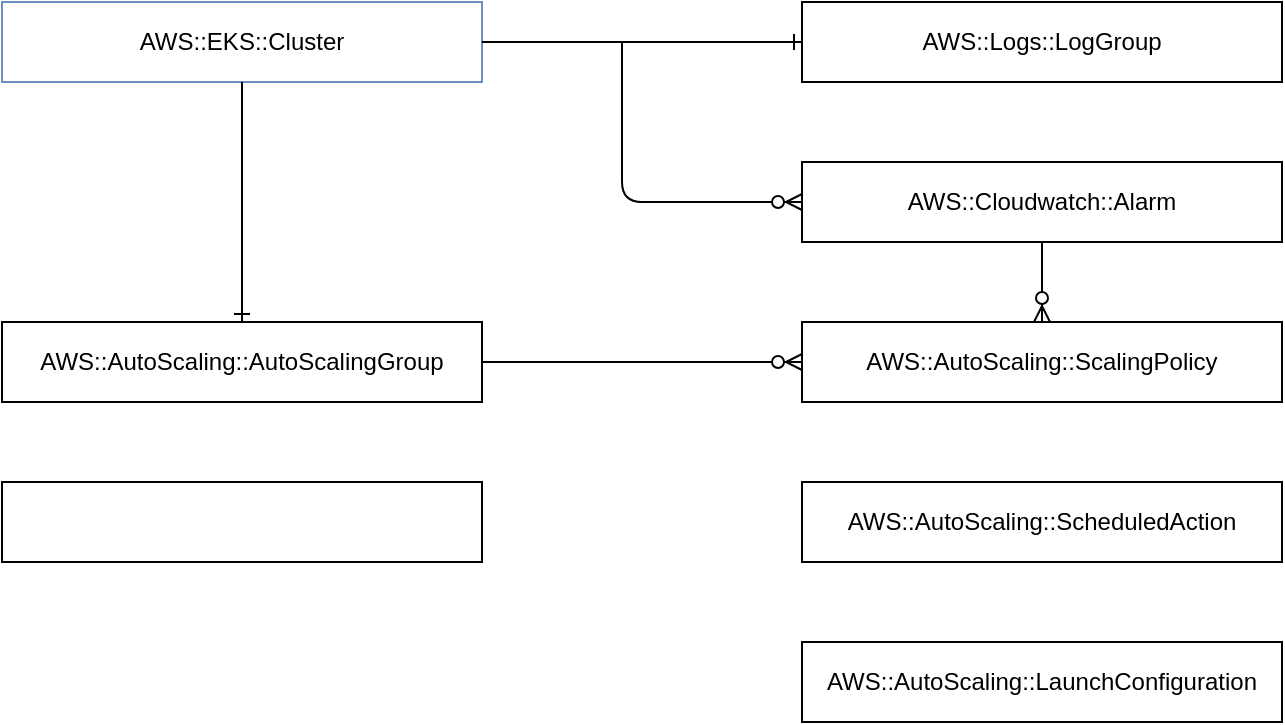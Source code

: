 <mxfile version="10.8.0" type="github"><diagram id="VL3moIbTaXk0YuQDFfrK" name="Page-1"><mxGraphModel dx="840" dy="483" grid="1" gridSize="10" guides="1" tooltips="1" connect="1" arrows="1" fold="1" page="1" pageScale="1" pageWidth="850" pageHeight="1100" math="0" shadow="0"><root><mxCell id="0"/><mxCell id="1" parent="0"/><mxCell id="BC-JCahsHy17xjeGWi9r-1" value="AWS::EKS::Cluster" style="rounded=0;whiteSpace=wrap;html=1;fillColor=none;strokeColor=#6c8ebf;" parent="1" vertex="1"><mxGeometry x="80" y="440" width="240" height="40" as="geometry"/></mxCell><mxCell id="BC-JCahsHy17xjeGWi9r-3" value="AWS::AutoScaling::AutoScalingGroup" style="rounded=0;whiteSpace=wrap;html=1;" parent="1" vertex="1"><mxGeometry x="80" y="600" width="240" height="40" as="geometry"/></mxCell><mxCell id="BC-JCahsHy17xjeGWi9r-4" value="AWS::AutoScaling::LaunchConfiguration" style="rounded=0;whiteSpace=wrap;html=1;" parent="1" vertex="1"><mxGeometry x="480" y="760" width="240" height="40" as="geometry"/></mxCell><mxCell id="BC-JCahsHy17xjeGWi9r-5" value="" style="rounded=0;whiteSpace=wrap;html=1;" parent="1" vertex="1"><mxGeometry x="80" y="680" width="240" height="40" as="geometry"/></mxCell><mxCell id="BC-JCahsHy17xjeGWi9r-6" value="AWS::AutoScaling::ScheduledAction" style="rounded=0;whiteSpace=wrap;html=1;" parent="1" vertex="1"><mxGeometry x="480" y="680" width="240" height="40" as="geometry"/></mxCell><mxCell id="BC-JCahsHy17xjeGWi9r-7" value="AWS::AutoScaling::ScalingPolicy" style="rounded=0;whiteSpace=wrap;html=1;" parent="1" vertex="1"><mxGeometry x="480" y="600" width="240" height="40" as="geometry"/></mxCell><mxCell id="BC-JCahsHy17xjeGWi9r-8" value="AWS::Cloudwatch::Alarm" style="rounded=0;whiteSpace=wrap;html=1;" parent="1" vertex="1"><mxGeometry x="480" y="520" width="240" height="40" as="geometry"/></mxCell><mxCell id="BC-JCahsHy17xjeGWi9r-9" value="AWS::Logs::LogGroup" style="rounded=0;whiteSpace=wrap;html=1;" parent="1" vertex="1"><mxGeometry x="480" y="440" width="240" height="40" as="geometry"/></mxCell><mxCell id="i5cCuLOnqBCpmo_y0noG-1" value="" style="fontSize=12;html=1;endArrow=ERone;endFill=1;exitX=0.5;exitY=1;exitDx=0;exitDy=0;entryX=0.5;entryY=0;entryDx=0;entryDy=0;" edge="1" parent="1" source="BC-JCahsHy17xjeGWi9r-1" target="BC-JCahsHy17xjeGWi9r-3"><mxGeometry width="100" height="100" relative="1" as="geometry"><mxPoint x="190" y="590" as="sourcePoint"/><mxPoint x="290" y="490" as="targetPoint"/></mxGeometry></mxCell><mxCell id="i5cCuLOnqBCpmo_y0noG-2" value="" style="fontSize=12;html=1;endArrow=ERone;endFill=1;exitX=1;exitY=0.5;exitDx=0;exitDy=0;entryX=0;entryY=0.5;entryDx=0;entryDy=0;" edge="1" parent="1" source="BC-JCahsHy17xjeGWi9r-1" target="BC-JCahsHy17xjeGWi9r-9"><mxGeometry width="100" height="100" relative="1" as="geometry"><mxPoint x="210" y="490" as="sourcePoint"/><mxPoint x="210" y="610" as="targetPoint"/></mxGeometry></mxCell><mxCell id="i5cCuLOnqBCpmo_y0noG-3" value="" style="fontSize=12;html=1;endArrow=ERzeroToMany;endFill=1;entryX=0;entryY=0.5;entryDx=0;entryDy=0;edgeStyle=orthogonalEdgeStyle;" edge="1" parent="1" target="BC-JCahsHy17xjeGWi9r-8"><mxGeometry width="100" height="100" relative="1" as="geometry"><mxPoint x="390" y="460" as="sourcePoint"/><mxPoint x="470" y="520" as="targetPoint"/><Array as="points"><mxPoint x="390" y="540"/></Array></mxGeometry></mxCell><mxCell id="i5cCuLOnqBCpmo_y0noG-4" value="" style="fontSize=12;html=1;endArrow=ERzeroToMany;endFill=1;entryX=0.5;entryY=0;entryDx=0;entryDy=0;exitX=0.5;exitY=1;exitDx=0;exitDy=0;" edge="1" parent="1" source="BC-JCahsHy17xjeGWi9r-8" target="BC-JCahsHy17xjeGWi9r-7"><mxGeometry width="100" height="100" relative="1" as="geometry"><mxPoint x="540" y="630" as="sourcePoint"/><mxPoint x="640" y="530" as="targetPoint"/></mxGeometry></mxCell><mxCell id="i5cCuLOnqBCpmo_y0noG-5" value="" style="fontSize=12;html=1;endArrow=ERzeroToMany;endFill=1;entryX=0;entryY=0.5;entryDx=0;entryDy=0;exitX=1;exitY=0.5;exitDx=0;exitDy=0;" edge="1" parent="1" source="BC-JCahsHy17xjeGWi9r-3" target="BC-JCahsHy17xjeGWi9r-7"><mxGeometry width="100" height="100" relative="1" as="geometry"><mxPoint x="610" y="570" as="sourcePoint"/><mxPoint x="610" y="610" as="targetPoint"/></mxGeometry></mxCell></root></mxGraphModel></diagram></mxfile>